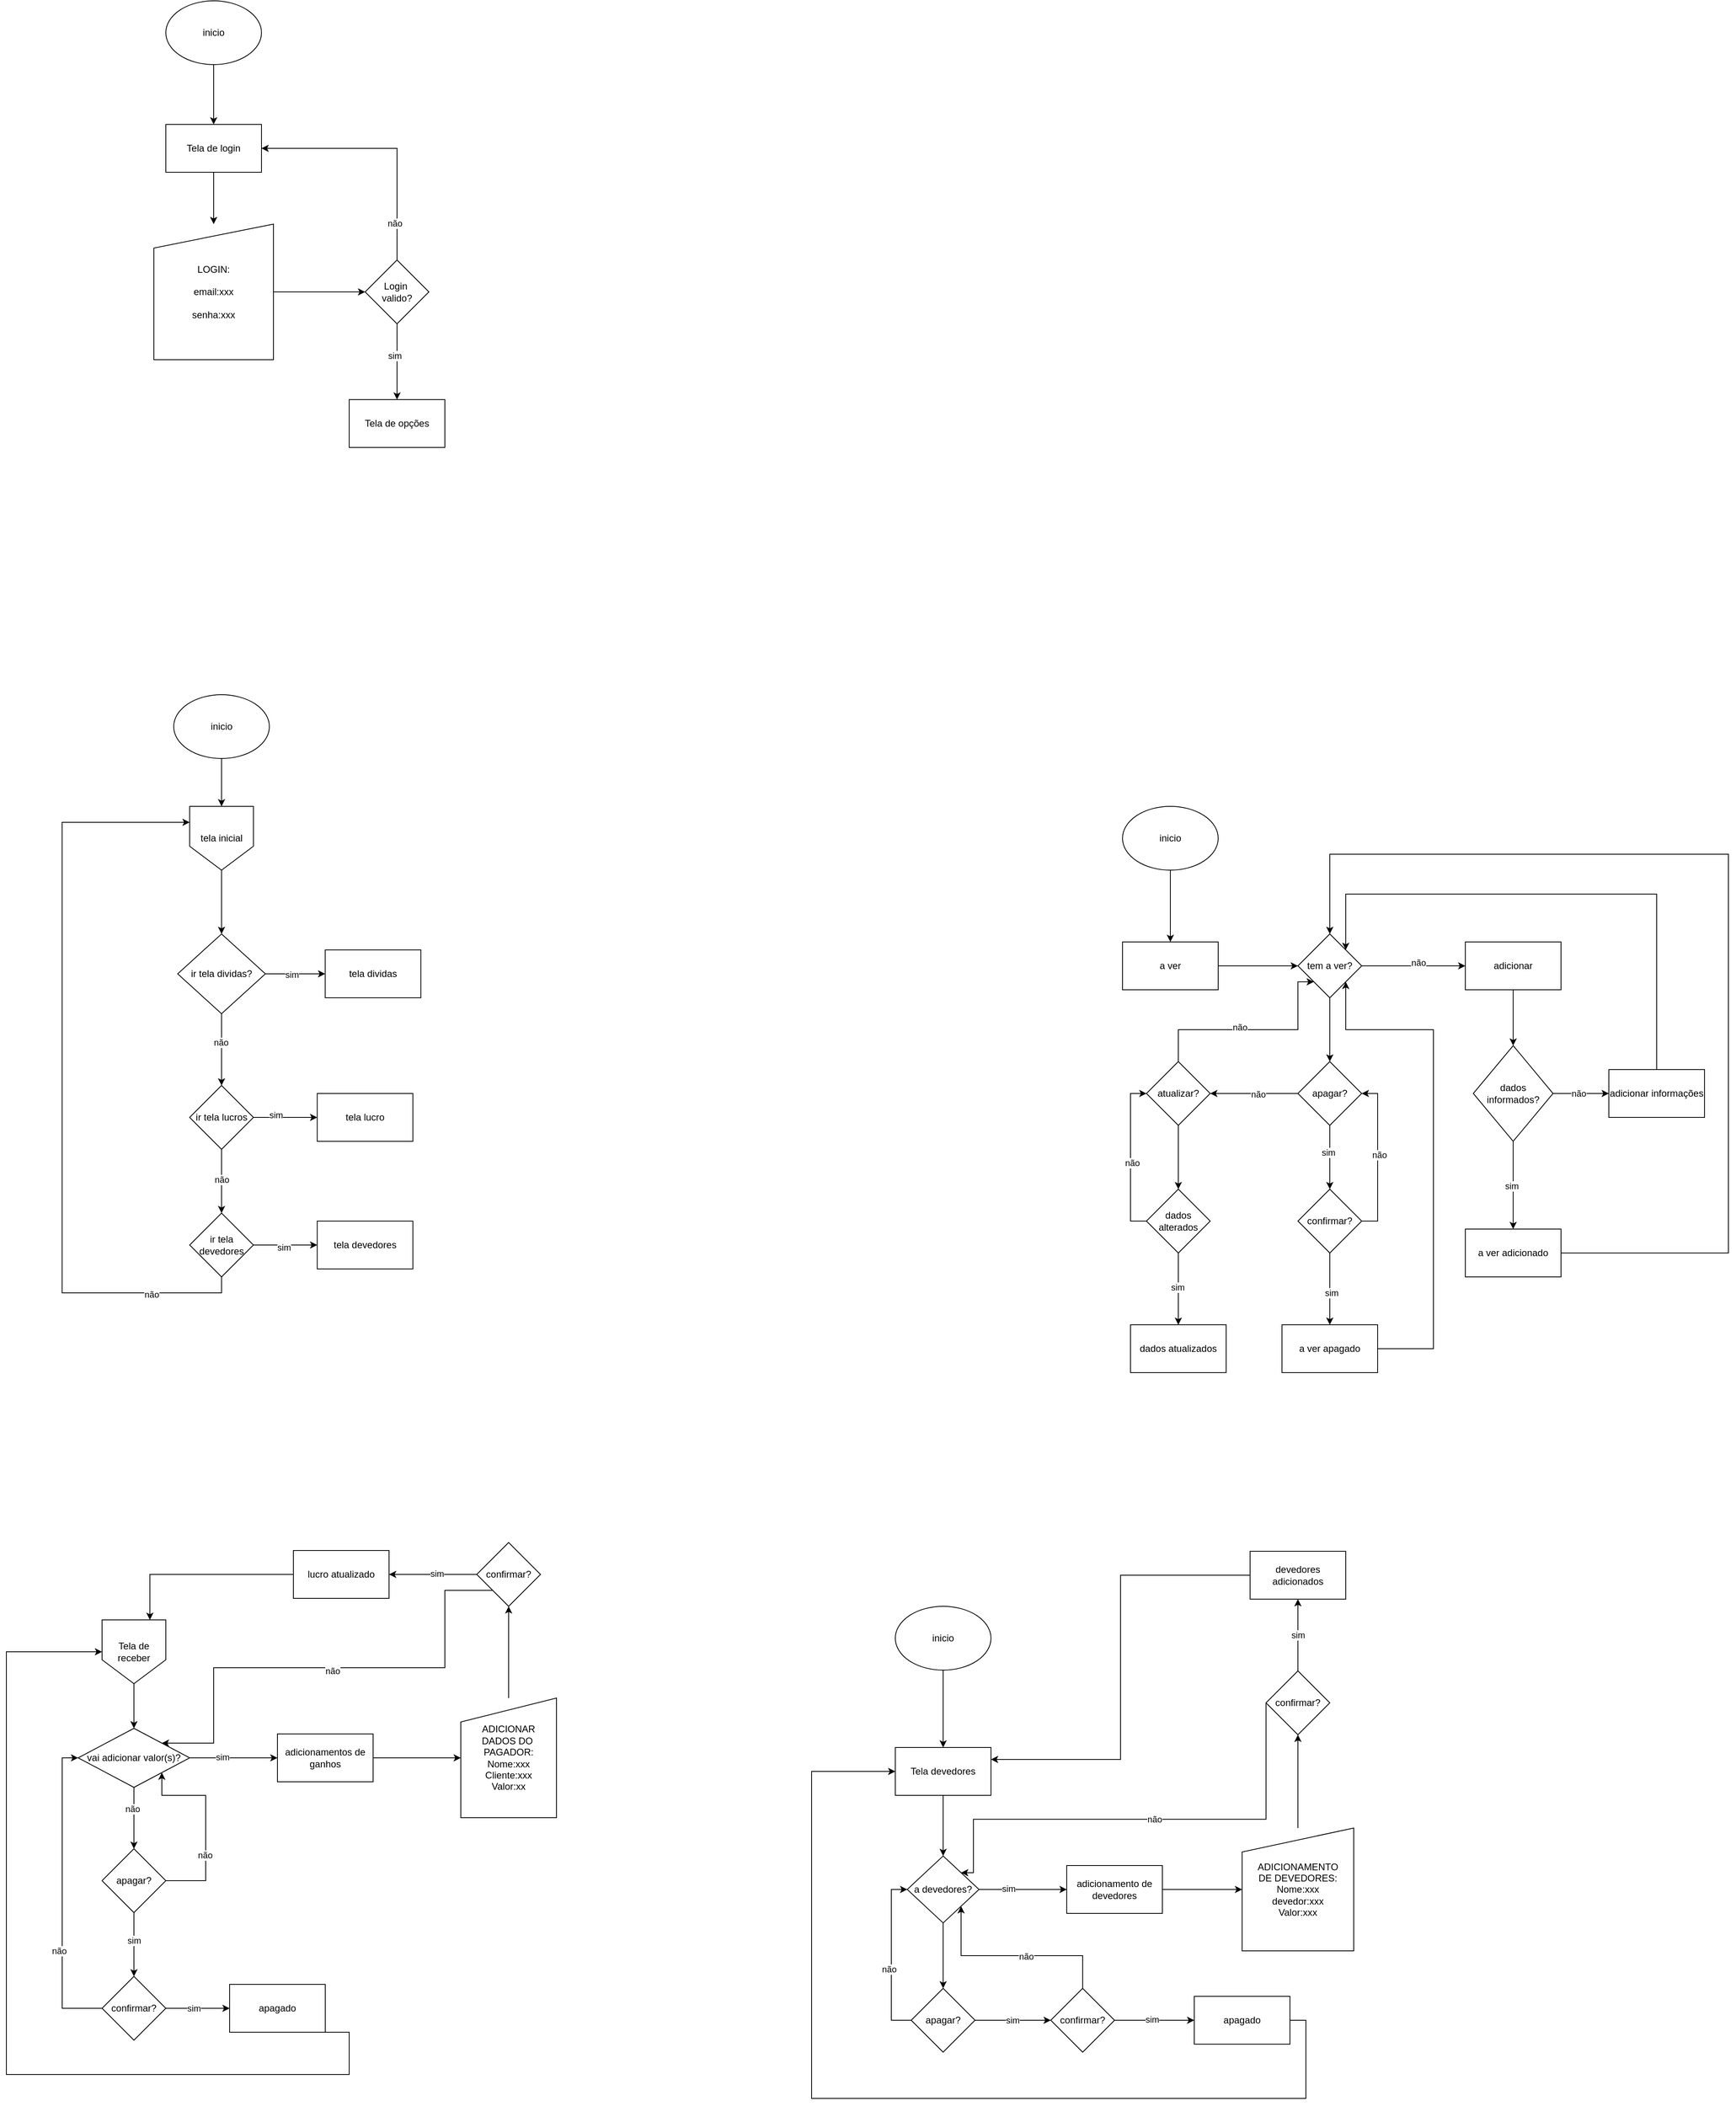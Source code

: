 <mxfile version="24.4.9" type="device">
  <diagram name="Página-1" id="Dq87rdSpJrZvdUK0JQJ7">
    <mxGraphModel dx="1434" dy="1951" grid="1" gridSize="10" guides="1" tooltips="1" connect="1" arrows="1" fold="1" page="1" pageScale="1" pageWidth="827" pageHeight="1169" math="0" shadow="0">
      <root>
        <mxCell id="0" />
        <mxCell id="1" parent="0" />
        <mxCell id="iWvtweeKXFTA9S-Jjv0f-16" style="edgeStyle=orthogonalEdgeStyle;rounded=0;orthogonalLoop=1;jettySize=auto;html=1;exitX=1;exitY=0.5;exitDx=0;exitDy=0;entryX=0;entryY=0.5;entryDx=0;entryDy=0;" parent="1" source="iWvtweeKXFTA9S-Jjv0f-9" target="StGAW8BH5rR5Qz4ilALS-1" edge="1">
          <mxGeometry relative="1" as="geometry">
            <mxPoint x="480" y="2022.5" as="targetPoint" />
          </mxGeometry>
        </mxCell>
        <mxCell id="iWvtweeKXFTA9S-Jjv0f-17" value="sim" style="edgeLabel;html=1;align=center;verticalAlign=middle;resizable=0;points=[];" parent="iWvtweeKXFTA9S-Jjv0f-16" vertex="1" connectable="0">
          <mxGeometry x="-0.251" y="1" relative="1" as="geometry">
            <mxPoint as="offset" />
          </mxGeometry>
        </mxCell>
        <mxCell id="StGAW8BH5rR5Qz4ilALS-13" value="" style="edgeStyle=orthogonalEdgeStyle;rounded=0;orthogonalLoop=1;jettySize=auto;html=1;" parent="1" source="iWvtweeKXFTA9S-Jjv0f-9" target="StGAW8BH5rR5Qz4ilALS-12" edge="1">
          <mxGeometry relative="1" as="geometry" />
        </mxCell>
        <mxCell id="StGAW8BH5rR5Qz4ilALS-16" value="não" style="edgeLabel;html=1;align=center;verticalAlign=middle;resizable=0;points=[];" parent="StGAW8BH5rR5Qz4ilALS-13" vertex="1" connectable="0">
          <mxGeometry x="-0.299" y="-2" relative="1" as="geometry">
            <mxPoint as="offset" />
          </mxGeometry>
        </mxCell>
        <mxCell id="iWvtweeKXFTA9S-Jjv0f-9" value="vai adicionar valor(s)?" style="rhombus;whiteSpace=wrap;html=1;" parent="1" vertex="1">
          <mxGeometry x="260" y="1986" width="140" height="74" as="geometry" />
        </mxCell>
        <mxCell id="iWvtweeKXFTA9S-Jjv0f-45" style="edgeStyle=orthogonalEdgeStyle;rounded=0;orthogonalLoop=1;jettySize=auto;html=1;exitX=0.5;exitY=1;exitDx=0;exitDy=0;entryX=0.5;entryY=0;entryDx=0;entryDy=0;" parent="1" source="iWvtweeKXFTA9S-Jjv0f-44" target="iWvtweeKXFTA9S-Jjv0f-9" edge="1">
          <mxGeometry relative="1" as="geometry" />
        </mxCell>
        <mxCell id="iWvtweeKXFTA9S-Jjv0f-44" value="Tela de receber" style="shape=offPageConnector;whiteSpace=wrap;html=1;" parent="1" vertex="1">
          <mxGeometry x="290" y="1850" width="80" height="80" as="geometry" />
        </mxCell>
        <mxCell id="StGAW8BH5rR5Qz4ilALS-3" style="edgeStyle=orthogonalEdgeStyle;rounded=0;orthogonalLoop=1;jettySize=auto;html=1;exitX=1;exitY=0.5;exitDx=0;exitDy=0;entryX=0;entryY=0.5;entryDx=0;entryDy=0;" parent="1" source="StGAW8BH5rR5Qz4ilALS-1" target="StGAW8BH5rR5Qz4ilALS-2" edge="1">
          <mxGeometry relative="1" as="geometry" />
        </mxCell>
        <mxCell id="StGAW8BH5rR5Qz4ilALS-1" value="adicionamentos de ganhos" style="rounded=0;whiteSpace=wrap;html=1;" parent="1" vertex="1">
          <mxGeometry x="510" y="1993" width="120" height="60" as="geometry" />
        </mxCell>
        <mxCell id="StGAW8BH5rR5Qz4ilALS-5" value="" style="edgeStyle=orthogonalEdgeStyle;rounded=0;orthogonalLoop=1;jettySize=auto;html=1;" parent="1" source="StGAW8BH5rR5Qz4ilALS-2" target="StGAW8BH5rR5Qz4ilALS-4" edge="1">
          <mxGeometry relative="1" as="geometry" />
        </mxCell>
        <mxCell id="StGAW8BH5rR5Qz4ilALS-2" value="ADICIONAR&lt;div&gt;DADOS DO&amp;nbsp;&lt;/div&gt;&lt;div&gt;PAGADOR:&lt;/div&gt;&lt;div&gt;Nome:xxx&lt;/div&gt;&lt;div&gt;Cliente:xxx&lt;/div&gt;&lt;div&gt;Valor:xx&lt;/div&gt;" style="shape=manualInput;whiteSpace=wrap;html=1;" parent="1" vertex="1">
          <mxGeometry x="740" y="1948" width="120" height="150" as="geometry" />
        </mxCell>
        <mxCell id="StGAW8BH5rR5Qz4ilALS-7" value="" style="edgeStyle=orthogonalEdgeStyle;rounded=0;orthogonalLoop=1;jettySize=auto;html=1;" parent="1" source="StGAW8BH5rR5Qz4ilALS-4" target="StGAW8BH5rR5Qz4ilALS-6" edge="1">
          <mxGeometry relative="1" as="geometry" />
        </mxCell>
        <mxCell id="StGAW8BH5rR5Qz4ilALS-9" value="sim" style="edgeLabel;html=1;align=center;verticalAlign=middle;resizable=0;points=[];" parent="StGAW8BH5rR5Qz4ilALS-7" vertex="1" connectable="0">
          <mxGeometry x="-0.091" y="-1" relative="1" as="geometry">
            <mxPoint as="offset" />
          </mxGeometry>
        </mxCell>
        <mxCell id="StGAW8BH5rR5Qz4ilALS-10" style="edgeStyle=orthogonalEdgeStyle;rounded=0;orthogonalLoop=1;jettySize=auto;html=1;exitX=0;exitY=1;exitDx=0;exitDy=0;entryX=1;entryY=0;entryDx=0;entryDy=0;" parent="1" source="StGAW8BH5rR5Qz4ilALS-4" target="iWvtweeKXFTA9S-Jjv0f-9" edge="1">
          <mxGeometry relative="1" as="geometry">
            <Array as="points">
              <mxPoint x="720" y="1813" />
              <mxPoint x="720" y="1910" />
              <mxPoint x="430" y="1910" />
              <mxPoint x="430" y="2005" />
            </Array>
          </mxGeometry>
        </mxCell>
        <mxCell id="StGAW8BH5rR5Qz4ilALS-11" value="não" style="edgeLabel;html=1;align=center;verticalAlign=middle;resizable=0;points=[];" parent="StGAW8BH5rR5Qz4ilALS-10" vertex="1" connectable="0">
          <mxGeometry x="-0.015" y="4" relative="1" as="geometry">
            <mxPoint as="offset" />
          </mxGeometry>
        </mxCell>
        <mxCell id="StGAW8BH5rR5Qz4ilALS-4" value="confirmar?" style="rhombus;whiteSpace=wrap;html=1;" parent="1" vertex="1">
          <mxGeometry x="760" y="1753" width="80" height="80" as="geometry" />
        </mxCell>
        <mxCell id="StGAW8BH5rR5Qz4ilALS-8" style="edgeStyle=orthogonalEdgeStyle;rounded=0;orthogonalLoop=1;jettySize=auto;html=1;exitX=0;exitY=0.5;exitDx=0;exitDy=0;entryX=0.75;entryY=0;entryDx=0;entryDy=0;" parent="1" source="StGAW8BH5rR5Qz4ilALS-6" target="iWvtweeKXFTA9S-Jjv0f-44" edge="1">
          <mxGeometry relative="1" as="geometry" />
        </mxCell>
        <mxCell id="StGAW8BH5rR5Qz4ilALS-6" value="lucro atualizado" style="whiteSpace=wrap;html=1;" parent="1" vertex="1">
          <mxGeometry x="530" y="1763" width="120" height="60" as="geometry" />
        </mxCell>
        <mxCell id="StGAW8BH5rR5Qz4ilALS-15" value="" style="edgeStyle=orthogonalEdgeStyle;rounded=0;orthogonalLoop=1;jettySize=auto;html=1;" parent="1" source="StGAW8BH5rR5Qz4ilALS-12" target="StGAW8BH5rR5Qz4ilALS-14" edge="1">
          <mxGeometry relative="1" as="geometry" />
        </mxCell>
        <mxCell id="StGAW8BH5rR5Qz4ilALS-17" value="sim" style="edgeLabel;html=1;align=center;verticalAlign=middle;resizable=0;points=[];" parent="StGAW8BH5rR5Qz4ilALS-15" vertex="1" connectable="0">
          <mxGeometry x="-0.125" relative="1" as="geometry">
            <mxPoint as="offset" />
          </mxGeometry>
        </mxCell>
        <mxCell id="StGAW8BH5rR5Qz4ilALS-21" style="edgeStyle=orthogonalEdgeStyle;rounded=0;orthogonalLoop=1;jettySize=auto;html=1;exitX=1;exitY=0.5;exitDx=0;exitDy=0;entryX=1;entryY=1;entryDx=0;entryDy=0;" parent="1" source="StGAW8BH5rR5Qz4ilALS-12" target="iWvtweeKXFTA9S-Jjv0f-9" edge="1">
          <mxGeometry relative="1" as="geometry">
            <Array as="points">
              <mxPoint x="420" y="2177" />
              <mxPoint x="420" y="2070" />
              <mxPoint x="365" y="2070" />
            </Array>
          </mxGeometry>
        </mxCell>
        <mxCell id="StGAW8BH5rR5Qz4ilALS-22" value="não" style="edgeLabel;html=1;align=center;verticalAlign=middle;resizable=0;points=[];" parent="StGAW8BH5rR5Qz4ilALS-21" vertex="1" connectable="0">
          <mxGeometry x="-0.313" y="1" relative="1" as="geometry">
            <mxPoint as="offset" />
          </mxGeometry>
        </mxCell>
        <mxCell id="StGAW8BH5rR5Qz4ilALS-12" value="apagar?" style="rhombus;whiteSpace=wrap;html=1;" parent="1" vertex="1">
          <mxGeometry x="290" y="2137" width="80" height="80" as="geometry" />
        </mxCell>
        <mxCell id="StGAW8BH5rR5Qz4ilALS-20" value="" style="edgeStyle=orthogonalEdgeStyle;rounded=0;orthogonalLoop=1;jettySize=auto;html=1;" parent="1" source="StGAW8BH5rR5Qz4ilALS-14" target="StGAW8BH5rR5Qz4ilALS-19" edge="1">
          <mxGeometry relative="1" as="geometry" />
        </mxCell>
        <mxCell id="StGAW8BH5rR5Qz4ilALS-25" value="sim" style="edgeLabel;html=1;align=center;verticalAlign=middle;resizable=0;points=[];" parent="StGAW8BH5rR5Qz4ilALS-20" vertex="1" connectable="0">
          <mxGeometry x="-0.125" relative="1" as="geometry">
            <mxPoint as="offset" />
          </mxGeometry>
        </mxCell>
        <mxCell id="StGAW8BH5rR5Qz4ilALS-23" style="edgeStyle=orthogonalEdgeStyle;rounded=0;orthogonalLoop=1;jettySize=auto;html=1;exitX=0;exitY=0.5;exitDx=0;exitDy=0;entryX=0;entryY=0.5;entryDx=0;entryDy=0;" parent="1" source="StGAW8BH5rR5Qz4ilALS-14" target="iWvtweeKXFTA9S-Jjv0f-9" edge="1">
          <mxGeometry relative="1" as="geometry" />
        </mxCell>
        <mxCell id="StGAW8BH5rR5Qz4ilALS-24" value="não" style="edgeLabel;html=1;align=center;verticalAlign=middle;resizable=0;points=[];" parent="StGAW8BH5rR5Qz4ilALS-23" vertex="1" connectable="0">
          <mxGeometry x="-0.365" y="4" relative="1" as="geometry">
            <mxPoint as="offset" />
          </mxGeometry>
        </mxCell>
        <mxCell id="StGAW8BH5rR5Qz4ilALS-14" value="confirmar?" style="rhombus;whiteSpace=wrap;html=1;" parent="1" vertex="1">
          <mxGeometry x="290" y="2297" width="80" height="80" as="geometry" />
        </mxCell>
        <mxCell id="StGAW8BH5rR5Qz4ilALS-62" style="edgeStyle=orthogonalEdgeStyle;rounded=0;orthogonalLoop=1;jettySize=auto;html=1;exitX=1;exitY=1;exitDx=0;exitDy=0;entryX=0;entryY=0.5;entryDx=0;entryDy=0;" parent="1" source="StGAW8BH5rR5Qz4ilALS-19" target="iWvtweeKXFTA9S-Jjv0f-44" edge="1">
          <mxGeometry relative="1" as="geometry">
            <Array as="points">
              <mxPoint x="600" y="2367" />
              <mxPoint x="600" y="2420" />
              <mxPoint x="170" y="2420" />
              <mxPoint x="170" y="1890" />
            </Array>
          </mxGeometry>
        </mxCell>
        <mxCell id="StGAW8BH5rR5Qz4ilALS-19" value="apagado" style="whiteSpace=wrap;html=1;" parent="1" vertex="1">
          <mxGeometry x="450" y="2307" width="120" height="60" as="geometry" />
        </mxCell>
        <mxCell id="StGAW8BH5rR5Qz4ilALS-56" style="edgeStyle=orthogonalEdgeStyle;rounded=0;orthogonalLoop=1;jettySize=auto;html=1;exitX=0.5;exitY=1;exitDx=0;exitDy=0;entryX=0.5;entryY=0;entryDx=0;entryDy=0;" parent="1" source="StGAW8BH5rR5Qz4ilALS-26" target="StGAW8BH5rR5Qz4ilALS-55" edge="1">
          <mxGeometry relative="1" as="geometry" />
        </mxCell>
        <mxCell id="StGAW8BH5rR5Qz4ilALS-26" value="inicio" style="ellipse;whiteSpace=wrap;html=1;" parent="1" vertex="1">
          <mxGeometry x="1285" y="1833" width="120" height="80" as="geometry" />
        </mxCell>
        <mxCell id="StGAW8BH5rR5Qz4ilALS-30" value="" style="edgeStyle=orthogonalEdgeStyle;rounded=0;orthogonalLoop=1;jettySize=auto;html=1;" parent="1" source="StGAW8BH5rR5Qz4ilALS-27" target="StGAW8BH5rR5Qz4ilALS-29" edge="1">
          <mxGeometry relative="1" as="geometry" />
        </mxCell>
        <mxCell id="StGAW8BH5rR5Qz4ilALS-41" value="sim" style="edgeLabel;html=1;align=center;verticalAlign=middle;resizable=0;points=[];" parent="StGAW8BH5rR5Qz4ilALS-30" vertex="1" connectable="0">
          <mxGeometry x="-0.323" y="1" relative="1" as="geometry">
            <mxPoint as="offset" />
          </mxGeometry>
        </mxCell>
        <mxCell id="StGAW8BH5rR5Qz4ilALS-43" value="" style="edgeStyle=orthogonalEdgeStyle;rounded=0;orthogonalLoop=1;jettySize=auto;html=1;" parent="1" source="StGAW8BH5rR5Qz4ilALS-27" target="StGAW8BH5rR5Qz4ilALS-42" edge="1">
          <mxGeometry relative="1" as="geometry" />
        </mxCell>
        <mxCell id="StGAW8BH5rR5Qz4ilALS-27" value="a devedores?" style="rhombus;whiteSpace=wrap;html=1;" parent="1" vertex="1">
          <mxGeometry x="1300" y="2146" width="90" height="84" as="geometry" />
        </mxCell>
        <mxCell id="StGAW8BH5rR5Qz4ilALS-32" style="edgeStyle=orthogonalEdgeStyle;rounded=0;orthogonalLoop=1;jettySize=auto;html=1;exitX=1;exitY=0.5;exitDx=0;exitDy=0;entryX=0;entryY=0.5;entryDx=0;entryDy=0;" parent="1" source="StGAW8BH5rR5Qz4ilALS-29" target="StGAW8BH5rR5Qz4ilALS-31" edge="1">
          <mxGeometry relative="1" as="geometry" />
        </mxCell>
        <mxCell id="StGAW8BH5rR5Qz4ilALS-29" value="adicionamento de devedores" style="whiteSpace=wrap;html=1;" parent="1" vertex="1">
          <mxGeometry x="1500" y="2158" width="120" height="60" as="geometry" />
        </mxCell>
        <mxCell id="StGAW8BH5rR5Qz4ilALS-34" value="" style="edgeStyle=orthogonalEdgeStyle;rounded=0;orthogonalLoop=1;jettySize=auto;html=1;" parent="1" source="StGAW8BH5rR5Qz4ilALS-31" target="StGAW8BH5rR5Qz4ilALS-33" edge="1">
          <mxGeometry relative="1" as="geometry" />
        </mxCell>
        <mxCell id="StGAW8BH5rR5Qz4ilALS-31" value="ADICIONAMENTO&lt;div&gt;DE DEVEDORES:&lt;/div&gt;&lt;div&gt;Nome:xxx&lt;/div&gt;&lt;div&gt;devedor:xxx&lt;/div&gt;&lt;div&gt;Valor:xxx&lt;/div&gt;" style="shape=manualInput;whiteSpace=wrap;html=1;" parent="1" vertex="1">
          <mxGeometry x="1720" y="2111" width="140" height="154" as="geometry" />
        </mxCell>
        <mxCell id="StGAW8BH5rR5Qz4ilALS-36" value="" style="edgeStyle=orthogonalEdgeStyle;rounded=0;orthogonalLoop=1;jettySize=auto;html=1;" parent="1" source="StGAW8BH5rR5Qz4ilALS-33" target="StGAW8BH5rR5Qz4ilALS-35" edge="1">
          <mxGeometry relative="1" as="geometry" />
        </mxCell>
        <mxCell id="StGAW8BH5rR5Qz4ilALS-37" value="sim" style="edgeLabel;html=1;align=center;verticalAlign=middle;resizable=0;points=[];" parent="StGAW8BH5rR5Qz4ilALS-36" vertex="1" connectable="0">
          <mxGeometry relative="1" as="geometry">
            <mxPoint as="offset" />
          </mxGeometry>
        </mxCell>
        <mxCell id="StGAW8BH5rR5Qz4ilALS-38" style="edgeStyle=orthogonalEdgeStyle;rounded=0;orthogonalLoop=1;jettySize=auto;html=1;exitX=0;exitY=0.5;exitDx=0;exitDy=0;entryX=1;entryY=0;entryDx=0;entryDy=0;" parent="1" source="StGAW8BH5rR5Qz4ilALS-33" target="StGAW8BH5rR5Qz4ilALS-27" edge="1">
          <mxGeometry relative="1" as="geometry">
            <Array as="points">
              <mxPoint x="1750" y="2100" />
              <mxPoint x="1383" y="2100" />
            </Array>
          </mxGeometry>
        </mxCell>
        <mxCell id="StGAW8BH5rR5Qz4ilALS-39" value="não" style="edgeLabel;html=1;align=center;verticalAlign=middle;resizable=0;points=[];" parent="StGAW8BH5rR5Qz4ilALS-38" vertex="1" connectable="0">
          <mxGeometry x="-0.039" relative="1" as="geometry">
            <mxPoint as="offset" />
          </mxGeometry>
        </mxCell>
        <mxCell id="StGAW8BH5rR5Qz4ilALS-33" value="confirmar?" style="rhombus;whiteSpace=wrap;html=1;" parent="1" vertex="1">
          <mxGeometry x="1750" y="1914" width="80" height="80" as="geometry" />
        </mxCell>
        <mxCell id="StGAW8BH5rR5Qz4ilALS-57" style="edgeStyle=orthogonalEdgeStyle;rounded=0;orthogonalLoop=1;jettySize=auto;html=1;exitX=0;exitY=0.5;exitDx=0;exitDy=0;entryX=1;entryY=0.25;entryDx=0;entryDy=0;" parent="1" source="StGAW8BH5rR5Qz4ilALS-35" target="StGAW8BH5rR5Qz4ilALS-55" edge="1">
          <mxGeometry relative="1" as="geometry" />
        </mxCell>
        <mxCell id="StGAW8BH5rR5Qz4ilALS-35" value="devedores adicionados" style="whiteSpace=wrap;html=1;" parent="1" vertex="1">
          <mxGeometry x="1730" y="1764" width="120" height="60" as="geometry" />
        </mxCell>
        <mxCell id="StGAW8BH5rR5Qz4ilALS-45" value="" style="edgeStyle=orthogonalEdgeStyle;rounded=0;orthogonalLoop=1;jettySize=auto;html=1;" parent="1" source="StGAW8BH5rR5Qz4ilALS-42" target="StGAW8BH5rR5Qz4ilALS-44" edge="1">
          <mxGeometry relative="1" as="geometry" />
        </mxCell>
        <mxCell id="StGAW8BH5rR5Qz4ilALS-52" value="sim" style="edgeLabel;html=1;align=center;verticalAlign=middle;resizable=0;points=[];" parent="StGAW8BH5rR5Qz4ilALS-45" vertex="1" connectable="0">
          <mxGeometry x="-0.025" relative="1" as="geometry">
            <mxPoint as="offset" />
          </mxGeometry>
        </mxCell>
        <mxCell id="StGAW8BH5rR5Qz4ilALS-50" style="edgeStyle=orthogonalEdgeStyle;rounded=0;orthogonalLoop=1;jettySize=auto;html=1;exitX=0;exitY=0.5;exitDx=0;exitDy=0;entryX=0;entryY=0.5;entryDx=0;entryDy=0;" parent="1" source="StGAW8BH5rR5Qz4ilALS-42" target="StGAW8BH5rR5Qz4ilALS-27" edge="1">
          <mxGeometry relative="1" as="geometry" />
        </mxCell>
        <mxCell id="StGAW8BH5rR5Qz4ilALS-51" value="não" style="edgeLabel;html=1;align=center;verticalAlign=middle;resizable=0;points=[];" parent="StGAW8BH5rR5Qz4ilALS-50" vertex="1" connectable="0">
          <mxGeometry x="-0.148" y="3" relative="1" as="geometry">
            <mxPoint as="offset" />
          </mxGeometry>
        </mxCell>
        <mxCell id="StGAW8BH5rR5Qz4ilALS-42" value="apagar?" style="rhombus;whiteSpace=wrap;html=1;" parent="1" vertex="1">
          <mxGeometry x="1305" y="2312" width="80" height="80" as="geometry" />
        </mxCell>
        <mxCell id="StGAW8BH5rR5Qz4ilALS-47" value="" style="edgeStyle=orthogonalEdgeStyle;rounded=0;orthogonalLoop=1;jettySize=auto;html=1;" parent="1" source="StGAW8BH5rR5Qz4ilALS-44" target="StGAW8BH5rR5Qz4ilALS-46" edge="1">
          <mxGeometry relative="1" as="geometry" />
        </mxCell>
        <mxCell id="StGAW8BH5rR5Qz4ilALS-53" value="sim" style="edgeLabel;html=1;align=center;verticalAlign=middle;resizable=0;points=[];" parent="StGAW8BH5rR5Qz4ilALS-47" vertex="1" connectable="0">
          <mxGeometry x="-0.067" y="1" relative="1" as="geometry">
            <mxPoint as="offset" />
          </mxGeometry>
        </mxCell>
        <mxCell id="StGAW8BH5rR5Qz4ilALS-48" style="edgeStyle=orthogonalEdgeStyle;rounded=0;orthogonalLoop=1;jettySize=auto;html=1;exitX=0.5;exitY=0;exitDx=0;exitDy=0;entryX=1;entryY=1;entryDx=0;entryDy=0;" parent="1" source="StGAW8BH5rR5Qz4ilALS-44" target="StGAW8BH5rR5Qz4ilALS-27" edge="1">
          <mxGeometry relative="1" as="geometry" />
        </mxCell>
        <mxCell id="StGAW8BH5rR5Qz4ilALS-49" value="não" style="edgeLabel;html=1;align=center;verticalAlign=middle;resizable=0;points=[];" parent="StGAW8BH5rR5Qz4ilALS-48" vertex="1" connectable="0">
          <mxGeometry x="-0.118" y="1" relative="1" as="geometry">
            <mxPoint as="offset" />
          </mxGeometry>
        </mxCell>
        <mxCell id="StGAW8BH5rR5Qz4ilALS-44" value="confirmar?" style="rhombus;whiteSpace=wrap;html=1;" parent="1" vertex="1">
          <mxGeometry x="1480" y="2312" width="80" height="80" as="geometry" />
        </mxCell>
        <mxCell id="StGAW8BH5rR5Qz4ilALS-60" style="edgeStyle=orthogonalEdgeStyle;rounded=0;orthogonalLoop=1;jettySize=auto;html=1;exitX=1;exitY=0.5;exitDx=0;exitDy=0;entryX=0;entryY=0.5;entryDx=0;entryDy=0;" parent="1" source="StGAW8BH5rR5Qz4ilALS-46" target="StGAW8BH5rR5Qz4ilALS-55" edge="1">
          <mxGeometry relative="1" as="geometry">
            <mxPoint x="1910" y="2347" as="targetPoint" />
            <Array as="points">
              <mxPoint x="1800" y="2352" />
              <mxPoint x="1800" y="2450" />
              <mxPoint x="1180" y="2450" />
              <mxPoint x="1180" y="2040" />
            </Array>
          </mxGeometry>
        </mxCell>
        <mxCell id="StGAW8BH5rR5Qz4ilALS-46" value="apagado" style="whiteSpace=wrap;html=1;" parent="1" vertex="1">
          <mxGeometry x="1660" y="2322" width="120" height="60" as="geometry" />
        </mxCell>
        <mxCell id="StGAW8BH5rR5Qz4ilALS-58" style="edgeStyle=orthogonalEdgeStyle;rounded=0;orthogonalLoop=1;jettySize=auto;html=1;exitX=0.5;exitY=1;exitDx=0;exitDy=0;entryX=0.5;entryY=0;entryDx=0;entryDy=0;" parent="1" source="StGAW8BH5rR5Qz4ilALS-55" target="StGAW8BH5rR5Qz4ilALS-27" edge="1">
          <mxGeometry relative="1" as="geometry" />
        </mxCell>
        <mxCell id="StGAW8BH5rR5Qz4ilALS-55" value="Tela devedores" style="rounded=0;whiteSpace=wrap;html=1;" parent="1" vertex="1">
          <mxGeometry x="1285" y="2010" width="120" height="60" as="geometry" />
        </mxCell>
        <mxCell id="StGAW8BH5rR5Qz4ilALS-67" style="edgeStyle=orthogonalEdgeStyle;rounded=0;orthogonalLoop=1;jettySize=auto;html=1;exitX=0.5;exitY=1;exitDx=0;exitDy=0;entryX=0.5;entryY=0;entryDx=0;entryDy=0;" parent="1" source="StGAW8BH5rR5Qz4ilALS-61" target="StGAW8BH5rR5Qz4ilALS-66" edge="1">
          <mxGeometry relative="1" as="geometry" />
        </mxCell>
        <mxCell id="StGAW8BH5rR5Qz4ilALS-61" value="inicio" style="ellipse;whiteSpace=wrap;html=1;" parent="1" vertex="1">
          <mxGeometry x="379.89" y="690" width="120" height="80" as="geometry" />
        </mxCell>
        <mxCell id="StGAW8BH5rR5Qz4ilALS-69" value="" style="edgeStyle=orthogonalEdgeStyle;rounded=0;orthogonalLoop=1;jettySize=auto;html=1;" parent="1" source="StGAW8BH5rR5Qz4ilALS-66" target="StGAW8BH5rR5Qz4ilALS-68" edge="1">
          <mxGeometry relative="1" as="geometry" />
        </mxCell>
        <mxCell id="StGAW8BH5rR5Qz4ilALS-66" value="tela inicial" style="shape=offPageConnector;whiteSpace=wrap;html=1;" parent="1" vertex="1">
          <mxGeometry x="399.89" y="830" width="80" height="80" as="geometry" />
        </mxCell>
        <mxCell id="StGAW8BH5rR5Qz4ilALS-71" value="" style="edgeStyle=orthogonalEdgeStyle;rounded=0;orthogonalLoop=1;jettySize=auto;html=1;" parent="1" source="StGAW8BH5rR5Qz4ilALS-68" target="StGAW8BH5rR5Qz4ilALS-70" edge="1">
          <mxGeometry relative="1" as="geometry" />
        </mxCell>
        <mxCell id="StGAW8BH5rR5Qz4ilALS-86" value="sim" style="edgeLabel;html=1;align=center;verticalAlign=middle;resizable=0;points=[];" parent="StGAW8BH5rR5Qz4ilALS-71" vertex="1" connectable="0">
          <mxGeometry x="-0.12" y="-1" relative="1" as="geometry">
            <mxPoint as="offset" />
          </mxGeometry>
        </mxCell>
        <mxCell id="StGAW8BH5rR5Qz4ilALS-73" value="" style="edgeStyle=orthogonalEdgeStyle;rounded=0;orthogonalLoop=1;jettySize=auto;html=1;" parent="1" source="StGAW8BH5rR5Qz4ilALS-68" target="StGAW8BH5rR5Qz4ilALS-72" edge="1">
          <mxGeometry relative="1" as="geometry" />
        </mxCell>
        <mxCell id="StGAW8BH5rR5Qz4ilALS-81" value="não" style="edgeLabel;html=1;align=center;verticalAlign=middle;resizable=0;points=[];" parent="StGAW8BH5rR5Qz4ilALS-73" vertex="1" connectable="0">
          <mxGeometry x="-0.2" y="-1" relative="1" as="geometry">
            <mxPoint as="offset" />
          </mxGeometry>
        </mxCell>
        <mxCell id="StGAW8BH5rR5Qz4ilALS-68" value="ir tela dividas?" style="rhombus;whiteSpace=wrap;html=1;" parent="1" vertex="1">
          <mxGeometry x="384.89" y="990" width="110" height="100" as="geometry" />
        </mxCell>
        <mxCell id="StGAW8BH5rR5Qz4ilALS-70" value="tela dividas" style="whiteSpace=wrap;html=1;" parent="1" vertex="1">
          <mxGeometry x="569.89" y="1010" width="120" height="60" as="geometry" />
        </mxCell>
        <mxCell id="StGAW8BH5rR5Qz4ilALS-75" value="" style="edgeStyle=orthogonalEdgeStyle;rounded=0;orthogonalLoop=1;jettySize=auto;html=1;" parent="1" source="StGAW8BH5rR5Qz4ilALS-72" target="StGAW8BH5rR5Qz4ilALS-74" edge="1">
          <mxGeometry relative="1" as="geometry" />
        </mxCell>
        <mxCell id="StGAW8BH5rR5Qz4ilALS-85" value="sim" style="edgeLabel;html=1;align=center;verticalAlign=middle;resizable=0;points=[];" parent="StGAW8BH5rR5Qz4ilALS-75" vertex="1" connectable="0">
          <mxGeometry x="-0.3" y="3" relative="1" as="geometry">
            <mxPoint as="offset" />
          </mxGeometry>
        </mxCell>
        <mxCell id="StGAW8BH5rR5Qz4ilALS-77" value="" style="edgeStyle=orthogonalEdgeStyle;rounded=0;orthogonalLoop=1;jettySize=auto;html=1;" parent="1" source="StGAW8BH5rR5Qz4ilALS-72" target="StGAW8BH5rR5Qz4ilALS-76" edge="1">
          <mxGeometry relative="1" as="geometry" />
        </mxCell>
        <mxCell id="StGAW8BH5rR5Qz4ilALS-82" value="não" style="edgeLabel;html=1;align=center;verticalAlign=middle;resizable=0;points=[];" parent="StGAW8BH5rR5Qz4ilALS-77" vertex="1" connectable="0">
          <mxGeometry x="-0.05" relative="1" as="geometry">
            <mxPoint as="offset" />
          </mxGeometry>
        </mxCell>
        <mxCell id="StGAW8BH5rR5Qz4ilALS-72" value="ir tela lucros" style="rhombus;whiteSpace=wrap;html=1;" parent="1" vertex="1">
          <mxGeometry x="399.89" y="1180" width="80" height="80" as="geometry" />
        </mxCell>
        <mxCell id="StGAW8BH5rR5Qz4ilALS-74" value="tela lucro" style="whiteSpace=wrap;html=1;" parent="1" vertex="1">
          <mxGeometry x="559.89" y="1190" width="120" height="60" as="geometry" />
        </mxCell>
        <mxCell id="StGAW8BH5rR5Qz4ilALS-79" value="" style="edgeStyle=orthogonalEdgeStyle;rounded=0;orthogonalLoop=1;jettySize=auto;html=1;" parent="1" source="StGAW8BH5rR5Qz4ilALS-76" target="StGAW8BH5rR5Qz4ilALS-78" edge="1">
          <mxGeometry relative="1" as="geometry" />
        </mxCell>
        <mxCell id="StGAW8BH5rR5Qz4ilALS-84" value="sim" style="edgeLabel;html=1;align=center;verticalAlign=middle;resizable=0;points=[];" parent="StGAW8BH5rR5Qz4ilALS-79" vertex="1" connectable="0">
          <mxGeometry x="-0.067" y="-3" relative="1" as="geometry">
            <mxPoint as="offset" />
          </mxGeometry>
        </mxCell>
        <mxCell id="StGAW8BH5rR5Qz4ilALS-80" style="edgeStyle=orthogonalEdgeStyle;rounded=0;orthogonalLoop=1;jettySize=auto;html=1;exitX=0.5;exitY=1;exitDx=0;exitDy=0;entryX=0;entryY=0.25;entryDx=0;entryDy=0;" parent="1" source="StGAW8BH5rR5Qz4ilALS-76" target="StGAW8BH5rR5Qz4ilALS-66" edge="1">
          <mxGeometry relative="1" as="geometry">
            <Array as="points">
              <mxPoint x="439.89" y="1440" />
              <mxPoint x="239.89" y="1440" />
              <mxPoint x="239.89" y="850" />
            </Array>
          </mxGeometry>
        </mxCell>
        <mxCell id="StGAW8BH5rR5Qz4ilALS-83" value="não" style="edgeLabel;html=1;align=center;verticalAlign=middle;resizable=0;points=[];" parent="StGAW8BH5rR5Qz4ilALS-80" vertex="1" connectable="0">
          <mxGeometry x="-0.777" y="2" relative="1" as="geometry">
            <mxPoint as="offset" />
          </mxGeometry>
        </mxCell>
        <mxCell id="StGAW8BH5rR5Qz4ilALS-76" value="ir tela devedores" style="rhombus;whiteSpace=wrap;html=1;" parent="1" vertex="1">
          <mxGeometry x="399.89" y="1340" width="80" height="80" as="geometry" />
        </mxCell>
        <mxCell id="StGAW8BH5rR5Qz4ilALS-78" value="tela devedores" style="whiteSpace=wrap;html=1;" parent="1" vertex="1">
          <mxGeometry x="559.89" y="1350" width="120" height="60" as="geometry" />
        </mxCell>
        <mxCell id="I1R55lsXH5o0ScTAoSqq-3" value="" style="edgeStyle=orthogonalEdgeStyle;rounded=0;orthogonalLoop=1;jettySize=auto;html=1;" parent="1" source="I1R55lsXH5o0ScTAoSqq-1" target="I1R55lsXH5o0ScTAoSqq-2" edge="1">
          <mxGeometry relative="1" as="geometry" />
        </mxCell>
        <mxCell id="I1R55lsXH5o0ScTAoSqq-1" value="inicio" style="ellipse;whiteSpace=wrap;html=1;" parent="1" vertex="1">
          <mxGeometry x="1570" y="830" width="120" height="80" as="geometry" />
        </mxCell>
        <mxCell id="I1R55lsXH5o0ScTAoSqq-5" value="" style="edgeStyle=orthogonalEdgeStyle;rounded=0;orthogonalLoop=1;jettySize=auto;html=1;" parent="1" source="I1R55lsXH5o0ScTAoSqq-2" target="I1R55lsXH5o0ScTAoSqq-4" edge="1">
          <mxGeometry relative="1" as="geometry" />
        </mxCell>
        <mxCell id="I1R55lsXH5o0ScTAoSqq-2" value="a ver" style="whiteSpace=wrap;html=1;" parent="1" vertex="1">
          <mxGeometry x="1570" y="1000" width="120" height="60" as="geometry" />
        </mxCell>
        <mxCell id="I1R55lsXH5o0ScTAoSqq-7" value="" style="edgeStyle=orthogonalEdgeStyle;rounded=0;orthogonalLoop=1;jettySize=auto;html=1;" parent="1" source="I1R55lsXH5o0ScTAoSqq-4" target="I1R55lsXH5o0ScTAoSqq-6" edge="1">
          <mxGeometry relative="1" as="geometry">
            <Array as="points">
              <mxPoint x="1900" y="1030" />
              <mxPoint x="1900" y="1030" />
            </Array>
          </mxGeometry>
        </mxCell>
        <mxCell id="I1R55lsXH5o0ScTAoSqq-8" value="não" style="edgeLabel;html=1;align=center;verticalAlign=middle;resizable=0;points=[];" parent="I1R55lsXH5o0ScTAoSqq-7" vertex="1" connectable="0">
          <mxGeometry x="0.086" y="4" relative="1" as="geometry">
            <mxPoint as="offset" />
          </mxGeometry>
        </mxCell>
        <mxCell id="I1R55lsXH5o0ScTAoSqq-20" value="" style="edgeStyle=orthogonalEdgeStyle;rounded=0;orthogonalLoop=1;jettySize=auto;html=1;" parent="1" source="I1R55lsXH5o0ScTAoSqq-4" target="I1R55lsXH5o0ScTAoSqq-19" edge="1">
          <mxGeometry relative="1" as="geometry" />
        </mxCell>
        <mxCell id="I1R55lsXH5o0ScTAoSqq-4" value="tem a ver?" style="rhombus;whiteSpace=wrap;html=1;" parent="1" vertex="1">
          <mxGeometry x="1790" y="990" width="80" height="80" as="geometry" />
        </mxCell>
        <mxCell id="I1R55lsXH5o0ScTAoSqq-10" value="" style="edgeStyle=orthogonalEdgeStyle;rounded=0;orthogonalLoop=1;jettySize=auto;html=1;" parent="1" source="I1R55lsXH5o0ScTAoSqq-6" target="I1R55lsXH5o0ScTAoSqq-9" edge="1">
          <mxGeometry relative="1" as="geometry" />
        </mxCell>
        <mxCell id="I1R55lsXH5o0ScTAoSqq-6" value="adicionar" style="whiteSpace=wrap;html=1;" parent="1" vertex="1">
          <mxGeometry x="2000" y="1000" width="120" height="60" as="geometry" />
        </mxCell>
        <mxCell id="I1R55lsXH5o0ScTAoSqq-12" value="" style="edgeStyle=orthogonalEdgeStyle;rounded=0;orthogonalLoop=1;jettySize=auto;html=1;" parent="1" source="I1R55lsXH5o0ScTAoSqq-9" target="I1R55lsXH5o0ScTAoSqq-11" edge="1">
          <mxGeometry relative="1" as="geometry" />
        </mxCell>
        <mxCell id="I1R55lsXH5o0ScTAoSqq-17" value="não" style="edgeLabel;html=1;align=center;verticalAlign=middle;resizable=0;points=[];" parent="I1R55lsXH5o0ScTAoSqq-12" vertex="1" connectable="0">
          <mxGeometry x="-0.099" relative="1" as="geometry">
            <mxPoint as="offset" />
          </mxGeometry>
        </mxCell>
        <mxCell id="I1R55lsXH5o0ScTAoSqq-15" value="" style="edgeStyle=orthogonalEdgeStyle;rounded=0;orthogonalLoop=1;jettySize=auto;html=1;" parent="1" source="I1R55lsXH5o0ScTAoSqq-9" target="I1R55lsXH5o0ScTAoSqq-14" edge="1">
          <mxGeometry relative="1" as="geometry" />
        </mxCell>
        <mxCell id="I1R55lsXH5o0ScTAoSqq-16" value="sim" style="edgeLabel;html=1;align=center;verticalAlign=middle;resizable=0;points=[];" parent="I1R55lsXH5o0ScTAoSqq-15" vertex="1" connectable="0">
          <mxGeometry x="0.016" y="-2" relative="1" as="geometry">
            <mxPoint as="offset" />
          </mxGeometry>
        </mxCell>
        <mxCell id="I1R55lsXH5o0ScTAoSqq-9" value="dados informados?" style="rhombus;whiteSpace=wrap;html=1;" parent="1" vertex="1">
          <mxGeometry x="2010" y="1130" width="100" height="120" as="geometry" />
        </mxCell>
        <mxCell id="I1R55lsXH5o0ScTAoSqq-13" style="edgeStyle=orthogonalEdgeStyle;rounded=0;orthogonalLoop=1;jettySize=auto;html=1;exitX=0.5;exitY=0;exitDx=0;exitDy=0;entryX=1;entryY=0;entryDx=0;entryDy=0;" parent="1" source="I1R55lsXH5o0ScTAoSqq-11" target="I1R55lsXH5o0ScTAoSqq-4" edge="1">
          <mxGeometry relative="1" as="geometry">
            <Array as="points">
              <mxPoint x="2240" y="940" />
              <mxPoint x="1850" y="940" />
            </Array>
          </mxGeometry>
        </mxCell>
        <mxCell id="I1R55lsXH5o0ScTAoSqq-11" value="adicionar informações" style="whiteSpace=wrap;html=1;" parent="1" vertex="1">
          <mxGeometry x="2180" y="1160" width="120" height="60" as="geometry" />
        </mxCell>
        <mxCell id="I1R55lsXH5o0ScTAoSqq-18" style="edgeStyle=orthogonalEdgeStyle;rounded=0;orthogonalLoop=1;jettySize=auto;html=1;exitX=1;exitY=0.5;exitDx=0;exitDy=0;entryX=0.5;entryY=0;entryDx=0;entryDy=0;" parent="1" source="I1R55lsXH5o0ScTAoSqq-14" target="I1R55lsXH5o0ScTAoSqq-4" edge="1">
          <mxGeometry relative="1" as="geometry">
            <Array as="points">
              <mxPoint x="2330" y="1390" />
              <mxPoint x="2330" y="890" />
              <mxPoint x="1830" y="890" />
            </Array>
          </mxGeometry>
        </mxCell>
        <mxCell id="I1R55lsXH5o0ScTAoSqq-14" value="a ver adicionado" style="whiteSpace=wrap;html=1;" parent="1" vertex="1">
          <mxGeometry x="2000" y="1360" width="120" height="60" as="geometry" />
        </mxCell>
        <mxCell id="I1R55lsXH5o0ScTAoSqq-22" value="" style="edgeStyle=orthogonalEdgeStyle;rounded=0;orthogonalLoop=1;jettySize=auto;html=1;" parent="1" source="I1R55lsXH5o0ScTAoSqq-19" target="I1R55lsXH5o0ScTAoSqq-21" edge="1">
          <mxGeometry relative="1" as="geometry" />
        </mxCell>
        <mxCell id="I1R55lsXH5o0ScTAoSqq-28" value="sim" style="edgeLabel;html=1;align=center;verticalAlign=middle;resizable=0;points=[];" parent="I1R55lsXH5o0ScTAoSqq-22" vertex="1" connectable="0">
          <mxGeometry x="-0.155" y="-2" relative="1" as="geometry">
            <mxPoint as="offset" />
          </mxGeometry>
        </mxCell>
        <mxCell id="I1R55lsXH5o0ScTAoSqq-31" value="" style="edgeStyle=orthogonalEdgeStyle;rounded=0;orthogonalLoop=1;jettySize=auto;html=1;" parent="1" source="I1R55lsXH5o0ScTAoSqq-19" target="I1R55lsXH5o0ScTAoSqq-30" edge="1">
          <mxGeometry relative="1" as="geometry" />
        </mxCell>
        <mxCell id="I1R55lsXH5o0ScTAoSqq-39" value="não" style="edgeLabel;html=1;align=center;verticalAlign=middle;resizable=0;points=[];" parent="I1R55lsXH5o0ScTAoSqq-31" vertex="1" connectable="0">
          <mxGeometry x="-0.08" y="1" relative="1" as="geometry">
            <mxPoint as="offset" />
          </mxGeometry>
        </mxCell>
        <mxCell id="I1R55lsXH5o0ScTAoSqq-19" value="apagar?" style="rhombus;whiteSpace=wrap;html=1;" parent="1" vertex="1">
          <mxGeometry x="1790" y="1150" width="80" height="80" as="geometry" />
        </mxCell>
        <mxCell id="I1R55lsXH5o0ScTAoSqq-24" value="" style="edgeStyle=orthogonalEdgeStyle;rounded=0;orthogonalLoop=1;jettySize=auto;html=1;" parent="1" source="I1R55lsXH5o0ScTAoSqq-21" target="I1R55lsXH5o0ScTAoSqq-23" edge="1">
          <mxGeometry relative="1" as="geometry" />
        </mxCell>
        <mxCell id="I1R55lsXH5o0ScTAoSqq-27" value="sim" style="edgeLabel;html=1;align=center;verticalAlign=middle;resizable=0;points=[];" parent="I1R55lsXH5o0ScTAoSqq-24" vertex="1" connectable="0">
          <mxGeometry x="0.102" y="2" relative="1" as="geometry">
            <mxPoint as="offset" />
          </mxGeometry>
        </mxCell>
        <mxCell id="I1R55lsXH5o0ScTAoSqq-26" style="edgeStyle=orthogonalEdgeStyle;rounded=0;orthogonalLoop=1;jettySize=auto;html=1;exitX=1;exitY=0.5;exitDx=0;exitDy=0;entryX=1;entryY=0.5;entryDx=0;entryDy=0;" parent="1" source="I1R55lsXH5o0ScTAoSqq-21" target="I1R55lsXH5o0ScTAoSqq-19" edge="1">
          <mxGeometry relative="1" as="geometry" />
        </mxCell>
        <mxCell id="I1R55lsXH5o0ScTAoSqq-29" value="não" style="edgeLabel;html=1;align=center;verticalAlign=middle;resizable=0;points=[];" parent="I1R55lsXH5o0ScTAoSqq-26" vertex="1" connectable="0">
          <mxGeometry x="0.03" y="-2" relative="1" as="geometry">
            <mxPoint as="offset" />
          </mxGeometry>
        </mxCell>
        <mxCell id="I1R55lsXH5o0ScTAoSqq-21" value="confirmar?" style="rhombus;whiteSpace=wrap;html=1;" parent="1" vertex="1">
          <mxGeometry x="1790" y="1310" width="80" height="80" as="geometry" />
        </mxCell>
        <mxCell id="I1R55lsXH5o0ScTAoSqq-25" style="edgeStyle=orthogonalEdgeStyle;rounded=0;orthogonalLoop=1;jettySize=auto;html=1;exitX=1;exitY=0.5;exitDx=0;exitDy=0;entryX=1;entryY=1;entryDx=0;entryDy=0;" parent="1" source="I1R55lsXH5o0ScTAoSqq-23" target="I1R55lsXH5o0ScTAoSqq-4" edge="1">
          <mxGeometry relative="1" as="geometry">
            <Array as="points">
              <mxPoint x="1960" y="1510" />
              <mxPoint x="1960" y="1110" />
              <mxPoint x="1850" y="1110" />
            </Array>
          </mxGeometry>
        </mxCell>
        <mxCell id="I1R55lsXH5o0ScTAoSqq-23" value="a ver apagado" style="whiteSpace=wrap;html=1;" parent="1" vertex="1">
          <mxGeometry x="1770" y="1480" width="120" height="60" as="geometry" />
        </mxCell>
        <mxCell id="I1R55lsXH5o0ScTAoSqq-33" value="" style="edgeStyle=orthogonalEdgeStyle;rounded=0;orthogonalLoop=1;jettySize=auto;html=1;" parent="1" source="I1R55lsXH5o0ScTAoSqq-30" target="I1R55lsXH5o0ScTAoSqq-32" edge="1">
          <mxGeometry relative="1" as="geometry" />
        </mxCell>
        <mxCell id="I1R55lsXH5o0ScTAoSqq-40" style="edgeStyle=orthogonalEdgeStyle;rounded=0;orthogonalLoop=1;jettySize=auto;html=1;exitX=0.5;exitY=0;exitDx=0;exitDy=0;entryX=0;entryY=1;entryDx=0;entryDy=0;" parent="1" source="I1R55lsXH5o0ScTAoSqq-30" target="I1R55lsXH5o0ScTAoSqq-4" edge="1">
          <mxGeometry relative="1" as="geometry">
            <Array as="points">
              <mxPoint x="1640" y="1110" />
              <mxPoint x="1790" y="1110" />
              <mxPoint x="1790" y="1050" />
            </Array>
          </mxGeometry>
        </mxCell>
        <mxCell id="I1R55lsXH5o0ScTAoSqq-41" value="não" style="edgeLabel;html=1;align=center;verticalAlign=middle;resizable=0;points=[];" parent="I1R55lsXH5o0ScTAoSqq-40" vertex="1" connectable="0">
          <mxGeometry x="-0.139" y="3" relative="1" as="geometry">
            <mxPoint x="1" as="offset" />
          </mxGeometry>
        </mxCell>
        <mxCell id="I1R55lsXH5o0ScTAoSqq-30" value="atualizar?" style="rhombus;whiteSpace=wrap;html=1;" parent="1" vertex="1">
          <mxGeometry x="1600" y="1150" width="80" height="80" as="geometry" />
        </mxCell>
        <mxCell id="I1R55lsXH5o0ScTAoSqq-35" value="" style="edgeStyle=orthogonalEdgeStyle;rounded=0;orthogonalLoop=1;jettySize=auto;html=1;" parent="1" source="I1R55lsXH5o0ScTAoSqq-32" target="I1R55lsXH5o0ScTAoSqq-34" edge="1">
          <mxGeometry relative="1" as="geometry" />
        </mxCell>
        <mxCell id="I1R55lsXH5o0ScTAoSqq-38" value="sim" style="edgeLabel;html=1;align=center;verticalAlign=middle;resizable=0;points=[];" parent="I1R55lsXH5o0ScTAoSqq-35" vertex="1" connectable="0">
          <mxGeometry x="-0.039" y="-1" relative="1" as="geometry">
            <mxPoint as="offset" />
          </mxGeometry>
        </mxCell>
        <mxCell id="I1R55lsXH5o0ScTAoSqq-36" style="edgeStyle=orthogonalEdgeStyle;rounded=0;orthogonalLoop=1;jettySize=auto;html=1;exitX=0;exitY=0.5;exitDx=0;exitDy=0;entryX=0;entryY=0.5;entryDx=0;entryDy=0;" parent="1" source="I1R55lsXH5o0ScTAoSqq-32" target="I1R55lsXH5o0ScTAoSqq-30" edge="1">
          <mxGeometry relative="1" as="geometry" />
        </mxCell>
        <mxCell id="I1R55lsXH5o0ScTAoSqq-37" value="não" style="edgeLabel;html=1;align=center;verticalAlign=middle;resizable=0;points=[];" parent="I1R55lsXH5o0ScTAoSqq-36" vertex="1" connectable="0">
          <mxGeometry x="-0.064" y="-2" relative="1" as="geometry">
            <mxPoint as="offset" />
          </mxGeometry>
        </mxCell>
        <mxCell id="I1R55lsXH5o0ScTAoSqq-32" value="dados&lt;div&gt;alterados&lt;/div&gt;" style="rhombus;whiteSpace=wrap;html=1;" parent="1" vertex="1">
          <mxGeometry x="1600" y="1310" width="80" height="80" as="geometry" />
        </mxCell>
        <mxCell id="I1R55lsXH5o0ScTAoSqq-34" value="dados atualizados" style="whiteSpace=wrap;html=1;" parent="1" vertex="1">
          <mxGeometry x="1580" y="1480" width="120" height="60" as="geometry" />
        </mxCell>
        <mxCell id="NKMJ17fTbHuDk_q2W_kY-4" value="" style="edgeStyle=orthogonalEdgeStyle;rounded=0;orthogonalLoop=1;jettySize=auto;html=1;entryX=0.5;entryY=0;entryDx=0;entryDy=0;" parent="1" source="NKMJ17fTbHuDk_q2W_kY-2" target="NKMJ17fTbHuDk_q2W_kY-22" edge="1">
          <mxGeometry relative="1" as="geometry">
            <mxPoint x="430" y="-240" as="targetPoint" />
          </mxGeometry>
        </mxCell>
        <mxCell id="NKMJ17fTbHuDk_q2W_kY-2" value="inicio" style="ellipse;whiteSpace=wrap;html=1;" parent="1" vertex="1">
          <mxGeometry x="370" y="-180" width="120" height="80" as="geometry" />
        </mxCell>
        <mxCell id="NKMJ17fTbHuDk_q2W_kY-25" style="edgeStyle=orthogonalEdgeStyle;rounded=0;orthogonalLoop=1;jettySize=auto;html=1;exitX=0.5;exitY=1;exitDx=0;exitDy=0;entryX=0.5;entryY=0;entryDx=0;entryDy=0;" parent="1" source="NKMJ17fTbHuDk_q2W_kY-22" target="NKMJ17fTbHuDk_q2W_kY-24" edge="1">
          <mxGeometry relative="1" as="geometry" />
        </mxCell>
        <mxCell id="NKMJ17fTbHuDk_q2W_kY-22" value="Tela de login" style="whiteSpace=wrap;html=1;" parent="1" vertex="1">
          <mxGeometry x="370" y="-25" width="120" height="60" as="geometry" />
        </mxCell>
        <mxCell id="NKMJ17fTbHuDk_q2W_kY-27" value="" style="edgeStyle=orthogonalEdgeStyle;rounded=0;orthogonalLoop=1;jettySize=auto;html=1;" parent="1" source="NKMJ17fTbHuDk_q2W_kY-24" target="NKMJ17fTbHuDk_q2W_kY-26" edge="1">
          <mxGeometry relative="1" as="geometry" />
        </mxCell>
        <mxCell id="NKMJ17fTbHuDk_q2W_kY-24" value="LOGIN:&lt;div&gt;&lt;br&gt;&lt;/div&gt;&lt;div&gt;email:xxx&lt;/div&gt;&lt;div&gt;&lt;br&gt;&lt;/div&gt;&lt;div&gt;senha:xxx&lt;/div&gt;" style="shape=manualInput;whiteSpace=wrap;html=1;" parent="1" vertex="1">
          <mxGeometry x="355" y="100" width="150" height="170" as="geometry" />
        </mxCell>
        <mxCell id="NKMJ17fTbHuDk_q2W_kY-33" value="" style="edgeStyle=orthogonalEdgeStyle;rounded=0;orthogonalLoop=1;jettySize=auto;html=1;entryX=0.5;entryY=0;entryDx=0;entryDy=0;" parent="1" source="NKMJ17fTbHuDk_q2W_kY-26" target="NKMJ17fTbHuDk_q2W_kY-32" edge="1">
          <mxGeometry relative="1" as="geometry">
            <mxPoint x="650" y="320" as="targetPoint" />
          </mxGeometry>
        </mxCell>
        <mxCell id="NKMJ17fTbHuDk_q2W_kY-38" value="sim" style="edgeLabel;html=1;align=center;verticalAlign=middle;resizable=0;points=[];" parent="NKMJ17fTbHuDk_q2W_kY-33" vertex="1" connectable="0">
          <mxGeometry x="-0.156" y="-3" relative="1" as="geometry">
            <mxPoint as="offset" />
          </mxGeometry>
        </mxCell>
        <mxCell id="c_AWBzLzujzILBEKOFAT-2" style="edgeStyle=orthogonalEdgeStyle;rounded=0;orthogonalLoop=1;jettySize=auto;html=1;exitX=0.5;exitY=0;exitDx=0;exitDy=0;entryX=1;entryY=0.5;entryDx=0;entryDy=0;" edge="1" parent="1" source="NKMJ17fTbHuDk_q2W_kY-26" target="NKMJ17fTbHuDk_q2W_kY-22">
          <mxGeometry relative="1" as="geometry" />
        </mxCell>
        <mxCell id="c_AWBzLzujzILBEKOFAT-3" value="não" style="edgeLabel;html=1;align=center;verticalAlign=middle;resizable=0;points=[];" vertex="1" connectable="0" parent="c_AWBzLzujzILBEKOFAT-2">
          <mxGeometry x="-0.703" y="3" relative="1" as="geometry">
            <mxPoint as="offset" />
          </mxGeometry>
        </mxCell>
        <mxCell id="NKMJ17fTbHuDk_q2W_kY-26" value="Login&amp;nbsp;&lt;div&gt;valido?&lt;/div&gt;" style="rhombus;whiteSpace=wrap;html=1;" parent="1" vertex="1">
          <mxGeometry x="620" y="145" width="80" height="80" as="geometry" />
        </mxCell>
        <mxCell id="NKMJ17fTbHuDk_q2W_kY-32" value="Tela de opções" style="whiteSpace=wrap;html=1;" parent="1" vertex="1">
          <mxGeometry x="600" y="320" width="120" height="60" as="geometry" />
        </mxCell>
        <mxCell id="NKMJ17fTbHuDk_q2W_kY-61" style="edgeStyle=orthogonalEdgeStyle;rounded=0;orthogonalLoop=1;jettySize=auto;html=1;exitX=0.5;exitY=0;exitDx=0;exitDy=0;entryX=0.5;entryY=0;entryDx=0;entryDy=0;" parent="1" source="NKMJ17fTbHuDk_q2W_kY-49" edge="1">
          <mxGeometry relative="1" as="geometry">
            <Array as="points">
              <mxPoint x="1690" y="60" />
              <mxPoint x="1281" y="60" />
            </Array>
            <mxPoint x="1281" y="155" as="targetPoint" />
          </mxGeometry>
        </mxCell>
        <mxCell id="NKMJ17fTbHuDk_q2W_kY-62" value="não" style="edgeLabel;html=1;align=center;verticalAlign=middle;resizable=0;points=[];" parent="NKMJ17fTbHuDk_q2W_kY-61" vertex="1" connectable="0">
          <mxGeometry x="-0.002" relative="1" as="geometry">
            <mxPoint as="offset" />
          </mxGeometry>
        </mxCell>
      </root>
    </mxGraphModel>
  </diagram>
</mxfile>
